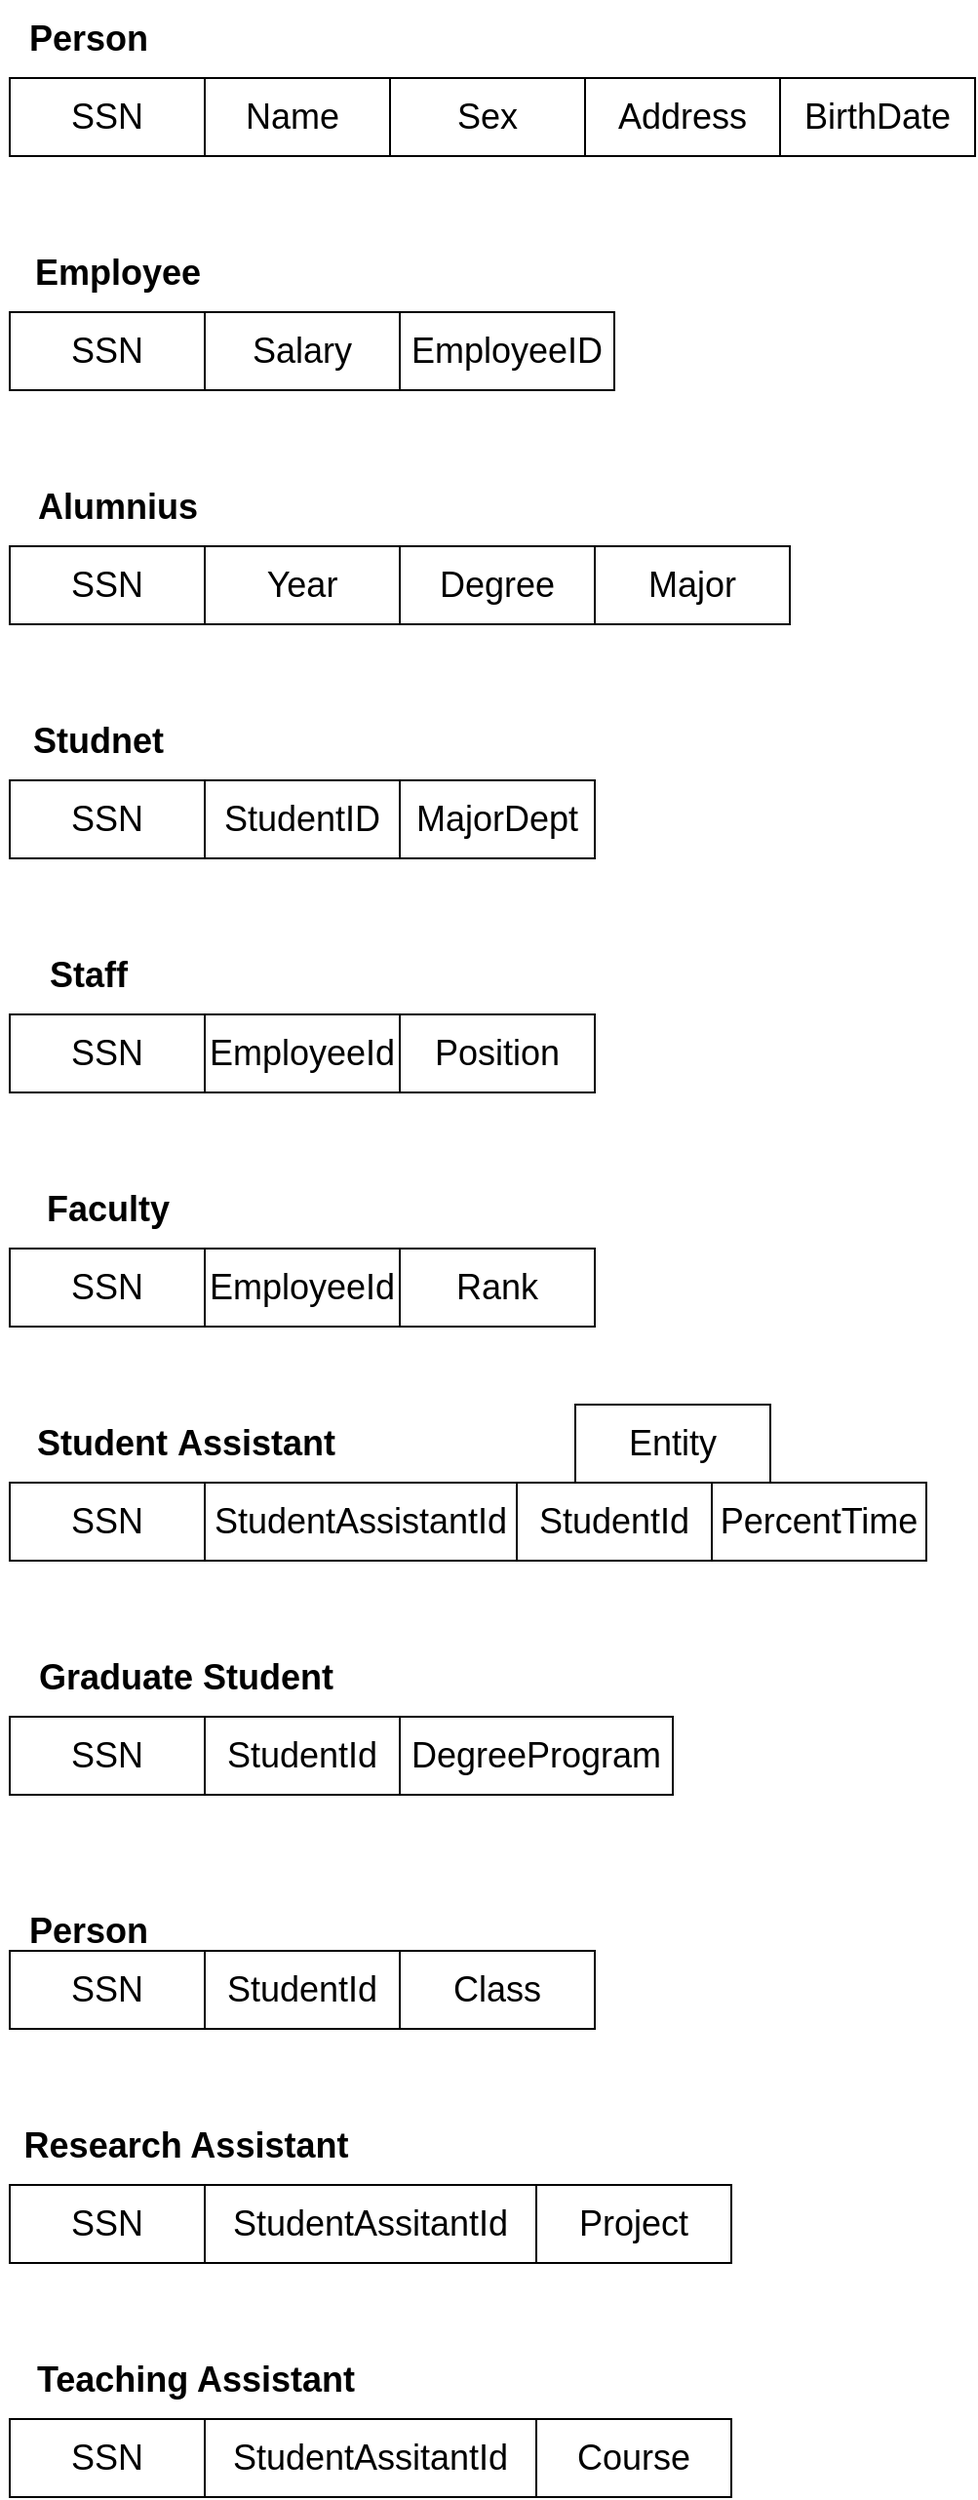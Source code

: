 <mxfile version="20.4.2" type="github">
  <diagram id="nGY78GgrmlLPz7ZSxJ6B" name="Page-1">
    <mxGraphModel dx="1422" dy="776" grid="1" gridSize="10" guides="1" tooltips="1" connect="1" arrows="1" fold="1" page="1" pageScale="1" pageWidth="850" pageHeight="1100" math="0" shadow="0">
      <root>
        <mxCell id="0" />
        <mxCell id="1" parent="0" />
        <mxCell id="ga5Y2FUn5J8a-sesneGH-1" value="&lt;b&gt;&lt;font style=&quot;font-size: 18px;&quot;&gt;Person&lt;/font&gt;&lt;/b&gt;" style="text;html=1;align=center;verticalAlign=middle;resizable=0;points=[];autosize=1;strokeColor=none;fillColor=none;" vertex="1" parent="1">
          <mxGeometry x="80" y="80" width="80" height="40" as="geometry" />
        </mxCell>
        <mxCell id="ga5Y2FUn5J8a-sesneGH-2" value="&lt;b&gt;&lt;font style=&quot;font-size: 18px;&quot;&gt;Employee&lt;/font&gt;&lt;/b&gt;" style="text;html=1;align=center;verticalAlign=middle;resizable=0;points=[];autosize=1;strokeColor=none;fillColor=none;" vertex="1" parent="1">
          <mxGeometry x="80" y="200" width="110" height="40" as="geometry" />
        </mxCell>
        <mxCell id="ga5Y2FUn5J8a-sesneGH-3" value="&lt;b&gt;&lt;font style=&quot;font-size: 18px;&quot;&gt;Alumnius&lt;/font&gt;&lt;/b&gt;" style="text;html=1;align=center;verticalAlign=middle;resizable=0;points=[];autosize=1;strokeColor=none;fillColor=none;" vertex="1" parent="1">
          <mxGeometry x="80" y="320" width="110" height="40" as="geometry" />
        </mxCell>
        <mxCell id="ga5Y2FUn5J8a-sesneGH-4" value="&lt;b&gt;&lt;font style=&quot;font-size: 18px;&quot;&gt;Studnet&lt;/font&gt;&lt;/b&gt;" style="text;html=1;align=center;verticalAlign=middle;resizable=0;points=[];autosize=1;strokeColor=none;fillColor=none;" vertex="1" parent="1">
          <mxGeometry x="80" y="440" width="90" height="40" as="geometry" />
        </mxCell>
        <mxCell id="ga5Y2FUn5J8a-sesneGH-5" value="&lt;b&gt;&lt;font style=&quot;font-size: 18px;&quot;&gt;Staff&lt;/font&gt;&lt;/b&gt;" style="text;html=1;align=center;verticalAlign=middle;resizable=0;points=[];autosize=1;strokeColor=none;fillColor=none;" vertex="1" parent="1">
          <mxGeometry x="90" y="560" width="60" height="40" as="geometry" />
        </mxCell>
        <mxCell id="ga5Y2FUn5J8a-sesneGH-6" value="&lt;b&gt;&lt;font style=&quot;font-size: 18px;&quot;&gt;Faculty&lt;/font&gt;&lt;/b&gt;" style="text;html=1;align=center;verticalAlign=middle;resizable=0;points=[];autosize=1;strokeColor=none;fillColor=none;" vertex="1" parent="1">
          <mxGeometry x="85" y="680" width="90" height="40" as="geometry" />
        </mxCell>
        <mxCell id="ga5Y2FUn5J8a-sesneGH-7" value="&lt;font style=&quot;&quot;&gt;&lt;span style=&quot;font-size: 18px;&quot;&gt;&lt;b&gt;Student&amp;nbsp;&lt;/b&gt;&lt;/span&gt;&lt;/font&gt;&lt;span style=&quot;font-size: 18px;&quot;&gt;&lt;b&gt;Assistant&lt;/b&gt;&lt;/span&gt;" style="text;html=1;align=center;verticalAlign=middle;resizable=0;points=[];autosize=1;strokeColor=none;fillColor=none;" vertex="1" parent="1">
          <mxGeometry x="80" y="800" width="180" height="40" as="geometry" />
        </mxCell>
        <mxCell id="ga5Y2FUn5J8a-sesneGH-8" value="&lt;b&gt;&lt;font style=&quot;font-size: 18px;&quot;&gt;Person&lt;/font&gt;&lt;/b&gt;" style="text;html=1;align=center;verticalAlign=middle;resizable=0;points=[];autosize=1;strokeColor=none;fillColor=none;" vertex="1" parent="1">
          <mxGeometry x="80" y="1050" width="80" height="40" as="geometry" />
        </mxCell>
        <mxCell id="ga5Y2FUn5J8a-sesneGH-9" value="&lt;b&gt;&lt;font style=&quot;font-size: 18px;&quot;&gt;Research Assistant&lt;/font&gt;&lt;/b&gt;" style="text;html=1;align=center;verticalAlign=middle;resizable=0;points=[];autosize=1;strokeColor=none;fillColor=none;" vertex="1" parent="1">
          <mxGeometry x="75" y="1160" width="190" height="40" as="geometry" />
        </mxCell>
        <mxCell id="ga5Y2FUn5J8a-sesneGH-10" value="&lt;b&gt;&lt;font style=&quot;font-size: 18px;&quot;&gt;Graduate Student&lt;/font&gt;&lt;/b&gt;" style="text;html=1;align=center;verticalAlign=middle;resizable=0;points=[];autosize=1;strokeColor=none;fillColor=none;" vertex="1" parent="1">
          <mxGeometry x="85" y="920" width="170" height="40" as="geometry" />
        </mxCell>
        <mxCell id="ga5Y2FUn5J8a-sesneGH-11" value="SSN" style="whiteSpace=wrap;html=1;align=center;fontSize=18;" vertex="1" parent="1">
          <mxGeometry x="80" y="240" width="100" height="40" as="geometry" />
        </mxCell>
        <mxCell id="ga5Y2FUn5J8a-sesneGH-12" value="BirthDate" style="whiteSpace=wrap;html=1;align=center;fontSize=18;" vertex="1" parent="1">
          <mxGeometry x="475" y="120" width="100" height="40" as="geometry" />
        </mxCell>
        <mxCell id="ga5Y2FUn5J8a-sesneGH-13" value="Address" style="whiteSpace=wrap;html=1;align=center;fontSize=18;" vertex="1" parent="1">
          <mxGeometry x="375" y="120" width="100" height="40" as="geometry" />
        </mxCell>
        <mxCell id="ga5Y2FUn5J8a-sesneGH-14" value="Sex" style="whiteSpace=wrap;html=1;align=center;fontSize=18;" vertex="1" parent="1">
          <mxGeometry x="275" y="120" width="100" height="40" as="geometry" />
        </mxCell>
        <mxCell id="ga5Y2FUn5J8a-sesneGH-15" value="Name" style="whiteSpace=wrap;html=1;align=center;fontSize=18;" vertex="1" parent="1">
          <mxGeometry x="175" y="120" width="100" height="40" as="geometry" />
        </mxCell>
        <mxCell id="ga5Y2FUn5J8a-sesneGH-16" value="SSN" style="whiteSpace=wrap;html=1;align=center;fontSize=18;" vertex="1" parent="1">
          <mxGeometry x="80" y="120" width="100" height="40" as="geometry" />
        </mxCell>
        <mxCell id="ga5Y2FUn5J8a-sesneGH-17" value="MajorDept" style="whiteSpace=wrap;html=1;align=center;fontSize=18;" vertex="1" parent="1">
          <mxGeometry x="280" y="480" width="100" height="40" as="geometry" />
        </mxCell>
        <mxCell id="ga5Y2FUn5J8a-sesneGH-18" value="StudentID" style="whiteSpace=wrap;html=1;align=center;fontSize=18;" vertex="1" parent="1">
          <mxGeometry x="180" y="480" width="100" height="40" as="geometry" />
        </mxCell>
        <mxCell id="ga5Y2FUn5J8a-sesneGH-19" value="SSN" style="whiteSpace=wrap;html=1;align=center;fontSize=18;" vertex="1" parent="1">
          <mxGeometry x="80" y="480" width="100" height="40" as="geometry" />
        </mxCell>
        <mxCell id="ga5Y2FUn5J8a-sesneGH-20" value="Major" style="whiteSpace=wrap;html=1;align=center;fontSize=18;" vertex="1" parent="1">
          <mxGeometry x="380" y="360" width="100" height="40" as="geometry" />
        </mxCell>
        <mxCell id="ga5Y2FUn5J8a-sesneGH-21" value="Degree" style="whiteSpace=wrap;html=1;align=center;fontSize=18;" vertex="1" parent="1">
          <mxGeometry x="280" y="360" width="100" height="40" as="geometry" />
        </mxCell>
        <mxCell id="ga5Y2FUn5J8a-sesneGH-22" value="Year" style="whiteSpace=wrap;html=1;align=center;fontSize=18;" vertex="1" parent="1">
          <mxGeometry x="180" y="360" width="100" height="40" as="geometry" />
        </mxCell>
        <mxCell id="ga5Y2FUn5J8a-sesneGH-23" value="SSN" style="whiteSpace=wrap;html=1;align=center;fontSize=18;" vertex="1" parent="1">
          <mxGeometry x="80" y="360" width="100" height="40" as="geometry" />
        </mxCell>
        <mxCell id="ga5Y2FUn5J8a-sesneGH-24" value="EmployeeID" style="whiteSpace=wrap;html=1;align=center;fontSize=18;" vertex="1" parent="1">
          <mxGeometry x="280" y="240" width="110" height="40" as="geometry" />
        </mxCell>
        <mxCell id="ga5Y2FUn5J8a-sesneGH-25" value="Salary" style="whiteSpace=wrap;html=1;align=center;fontSize=18;" vertex="1" parent="1">
          <mxGeometry x="180" y="240" width="100" height="40" as="geometry" />
        </mxCell>
        <mxCell id="ga5Y2FUn5J8a-sesneGH-26" value="Entity" style="whiteSpace=wrap;html=1;align=center;fontSize=18;" vertex="1" parent="1">
          <mxGeometry x="370" y="800" width="100" height="40" as="geometry" />
        </mxCell>
        <mxCell id="ga5Y2FUn5J8a-sesneGH-27" value="Entity" style="whiteSpace=wrap;html=1;align=center;fontSize=18;" vertex="1" parent="1">
          <mxGeometry x="370" y="800" width="100" height="40" as="geometry" />
        </mxCell>
        <mxCell id="ga5Y2FUn5J8a-sesneGH-28" value="Entity" style="whiteSpace=wrap;html=1;align=center;fontSize=18;" vertex="1" parent="1">
          <mxGeometry x="370" y="800" width="100" height="40" as="geometry" />
        </mxCell>
        <mxCell id="ga5Y2FUn5J8a-sesneGH-29" value="Entity" style="whiteSpace=wrap;html=1;align=center;fontSize=18;" vertex="1" parent="1">
          <mxGeometry x="370" y="800" width="100" height="40" as="geometry" />
        </mxCell>
        <mxCell id="ga5Y2FUn5J8a-sesneGH-30" value="Entity" style="whiteSpace=wrap;html=1;align=center;fontSize=18;" vertex="1" parent="1">
          <mxGeometry x="370" y="800" width="100" height="40" as="geometry" />
        </mxCell>
        <mxCell id="ga5Y2FUn5J8a-sesneGH-32" value="PercentTime" style="whiteSpace=wrap;html=1;align=center;fontSize=18;" vertex="1" parent="1">
          <mxGeometry x="440" y="840" width="110" height="40" as="geometry" />
        </mxCell>
        <mxCell id="ga5Y2FUn5J8a-sesneGH-34" value="StudentId" style="whiteSpace=wrap;html=1;align=center;fontSize=18;" vertex="1" parent="1">
          <mxGeometry x="340" y="840" width="100" height="40" as="geometry" />
        </mxCell>
        <mxCell id="ga5Y2FUn5J8a-sesneGH-35" value="StudentAssistantId" style="whiteSpace=wrap;html=1;align=center;fontSize=18;" vertex="1" parent="1">
          <mxGeometry x="180" y="840" width="160" height="40" as="geometry" />
        </mxCell>
        <mxCell id="ga5Y2FUn5J8a-sesneGH-36" value="SSN" style="whiteSpace=wrap;html=1;align=center;fontSize=18;" vertex="1" parent="1">
          <mxGeometry x="80" y="840" width="100" height="40" as="geometry" />
        </mxCell>
        <mxCell id="ga5Y2FUn5J8a-sesneGH-38" value="Position" style="whiteSpace=wrap;html=1;align=center;fontSize=18;" vertex="1" parent="1">
          <mxGeometry x="280" y="600" width="100" height="40" as="geometry" />
        </mxCell>
        <mxCell id="ga5Y2FUn5J8a-sesneGH-39" value="EmployeeId" style="whiteSpace=wrap;html=1;align=center;fontSize=18;" vertex="1" parent="1">
          <mxGeometry x="180" y="600" width="100" height="40" as="geometry" />
        </mxCell>
        <mxCell id="ga5Y2FUn5J8a-sesneGH-40" value="SSN" style="whiteSpace=wrap;html=1;align=center;fontSize=18;" vertex="1" parent="1">
          <mxGeometry x="80" y="600" width="100" height="40" as="geometry" />
        </mxCell>
        <mxCell id="ga5Y2FUn5J8a-sesneGH-41" value="Rank" style="whiteSpace=wrap;html=1;align=center;fontSize=18;" vertex="1" parent="1">
          <mxGeometry x="280" y="720" width="100" height="40" as="geometry" />
        </mxCell>
        <mxCell id="ga5Y2FUn5J8a-sesneGH-42" value="EmployeeId" style="whiteSpace=wrap;html=1;align=center;fontSize=18;" vertex="1" parent="1">
          <mxGeometry x="180" y="720" width="100" height="40" as="geometry" />
        </mxCell>
        <mxCell id="ga5Y2FUn5J8a-sesneGH-43" value="SSN" style="whiteSpace=wrap;html=1;align=center;fontSize=18;" vertex="1" parent="1">
          <mxGeometry x="80" y="720" width="100" height="40" as="geometry" />
        </mxCell>
        <mxCell id="ga5Y2FUn5J8a-sesneGH-47" value="DegreeProgram" style="whiteSpace=wrap;html=1;align=center;fontSize=18;" vertex="1" parent="1">
          <mxGeometry x="280" y="960" width="140" height="40" as="geometry" />
        </mxCell>
        <mxCell id="ga5Y2FUn5J8a-sesneGH-48" value="StudentId" style="whiteSpace=wrap;html=1;align=center;fontSize=18;" vertex="1" parent="1">
          <mxGeometry x="180" y="960" width="100" height="40" as="geometry" />
        </mxCell>
        <mxCell id="ga5Y2FUn5J8a-sesneGH-49" value="SSN" style="whiteSpace=wrap;html=1;align=center;fontSize=18;" vertex="1" parent="1">
          <mxGeometry x="80" y="960" width="100" height="40" as="geometry" />
        </mxCell>
        <mxCell id="ga5Y2FUn5J8a-sesneGH-50" value="Class" style="whiteSpace=wrap;html=1;align=center;fontSize=18;" vertex="1" parent="1">
          <mxGeometry x="280" y="1080" width="100" height="40" as="geometry" />
        </mxCell>
        <mxCell id="ga5Y2FUn5J8a-sesneGH-51" value="StudentId" style="whiteSpace=wrap;html=1;align=center;fontSize=18;" vertex="1" parent="1">
          <mxGeometry x="180" y="1080" width="100" height="40" as="geometry" />
        </mxCell>
        <mxCell id="ga5Y2FUn5J8a-sesneGH-52" value="SSN" style="whiteSpace=wrap;html=1;align=center;fontSize=18;" vertex="1" parent="1">
          <mxGeometry x="80" y="1080" width="100" height="40" as="geometry" />
        </mxCell>
        <mxCell id="ga5Y2FUn5J8a-sesneGH-53" value="Project" style="whiteSpace=wrap;html=1;align=center;fontSize=18;" vertex="1" parent="1">
          <mxGeometry x="350" y="1200" width="100" height="40" as="geometry" />
        </mxCell>
        <mxCell id="ga5Y2FUn5J8a-sesneGH-54" value="StudentAssitantId" style="whiteSpace=wrap;html=1;align=center;fontSize=18;" vertex="1" parent="1">
          <mxGeometry x="180" y="1200" width="170" height="40" as="geometry" />
        </mxCell>
        <mxCell id="ga5Y2FUn5J8a-sesneGH-55" value="SSN" style="whiteSpace=wrap;html=1;align=center;fontSize=18;" vertex="1" parent="1">
          <mxGeometry x="80" y="1200" width="100" height="40" as="geometry" />
        </mxCell>
        <mxCell id="ga5Y2FUn5J8a-sesneGH-56" value="&lt;b&gt;&lt;font style=&quot;font-size: 18px;&quot;&gt;Teaching Assistant&lt;/font&gt;&lt;/b&gt;" style="text;html=1;align=center;verticalAlign=middle;resizable=0;points=[];autosize=1;strokeColor=none;fillColor=none;" vertex="1" parent="1">
          <mxGeometry x="80" y="1280" width="190" height="40" as="geometry" />
        </mxCell>
        <mxCell id="ga5Y2FUn5J8a-sesneGH-57" value="Course" style="whiteSpace=wrap;html=1;align=center;fontSize=18;" vertex="1" parent="1">
          <mxGeometry x="350" y="1320" width="100" height="40" as="geometry" />
        </mxCell>
        <mxCell id="ga5Y2FUn5J8a-sesneGH-58" value="StudentAssitantId" style="whiteSpace=wrap;html=1;align=center;fontSize=18;" vertex="1" parent="1">
          <mxGeometry x="180" y="1320" width="170" height="40" as="geometry" />
        </mxCell>
        <mxCell id="ga5Y2FUn5J8a-sesneGH-59" value="SSN" style="whiteSpace=wrap;html=1;align=center;fontSize=18;" vertex="1" parent="1">
          <mxGeometry x="80" y="1320" width="100" height="40" as="geometry" />
        </mxCell>
      </root>
    </mxGraphModel>
  </diagram>
</mxfile>
